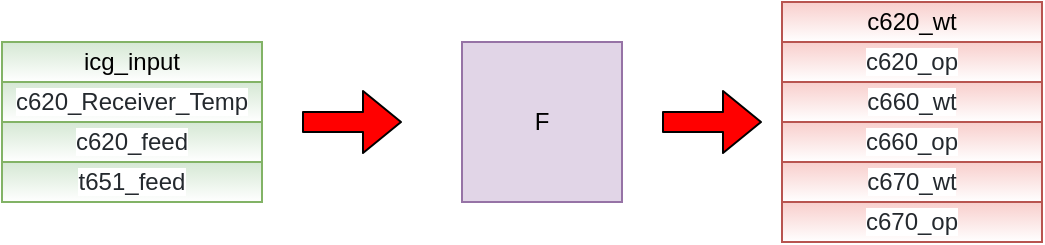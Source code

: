 <mxfile version="14.1.8" type="github"><diagram id="T_EwBehnVtcytZumjPza" name="Page-1"><mxGraphModel dx="1355" dy="725" grid="1" gridSize="10" guides="1" tooltips="1" connect="1" arrows="1" fold="1" page="1" pageScale="1" pageWidth="2339" pageHeight="3300" math="0" shadow="0"><root><mxCell id="0"/><mxCell id="1" parent="0"/><mxCell id="L6zhb36T0S3PWEiN2rpt-1" value="icg_input" style="text;html=1;align=center;verticalAlign=middle;whiteSpace=wrap;rounded=0;fillColor=#d5e8d4;strokeColor=#82b366;gradientColor=#ffffff;" vertex="1" parent="1"><mxGeometry x="330" y="240" width="130" height="20" as="geometry"/></mxCell><mxCell id="L6zhb36T0S3PWEiN2rpt-2" value="&lt;span style=&quot;color: rgb(36 , 41 , 46) ; font-family: , &amp;#34;consolas&amp;#34; , &amp;#34;liberation mono&amp;#34; , &amp;#34;menlo&amp;#34; , monospace ; background-color: rgb(255 , 255 , 255)&quot;&gt;c620_Receiver_Temp&lt;/span&gt;" style="text;html=1;align=center;verticalAlign=middle;whiteSpace=wrap;rounded=0;fillColor=#d5e8d4;strokeColor=#82b366;gradientColor=#ffffff;" vertex="1" parent="1"><mxGeometry x="330" y="260" width="130" height="20" as="geometry"/></mxCell><mxCell id="L6zhb36T0S3PWEiN2rpt-3" value="&lt;span style=&quot;color: rgb(36 , 41 , 46) ; font-family: , &amp;#34;consolas&amp;#34; , &amp;#34;liberation mono&amp;#34; , &amp;#34;menlo&amp;#34; , monospace ; background-color: rgb(255 , 255 , 255)&quot;&gt;c620_feed&lt;/span&gt;" style="text;html=1;align=center;verticalAlign=middle;whiteSpace=wrap;rounded=0;fillColor=#d5e8d4;strokeColor=#82b366;gradientColor=#ffffff;" vertex="1" parent="1"><mxGeometry x="330" y="280" width="130" height="20" as="geometry"/></mxCell><mxCell id="L6zhb36T0S3PWEiN2rpt-4" value="&lt;span style=&quot;color: rgb(36 , 41 , 46) ; font-family: , &amp;#34;consolas&amp;#34; , &amp;#34;liberation mono&amp;#34; , &amp;#34;menlo&amp;#34; , monospace ; background-color: rgb(255 , 255 , 255)&quot;&gt;t651_feed&lt;/span&gt;" style="text;html=1;align=center;verticalAlign=middle;whiteSpace=wrap;rounded=0;fillColor=#d5e8d4;strokeColor=#82b366;gradientColor=#ffffff;" vertex="1" parent="1"><mxGeometry x="330" y="300" width="130" height="20" as="geometry"/></mxCell><mxCell id="L6zhb36T0S3PWEiN2rpt-5" value="" style="shape=flexArrow;endArrow=classic;html=1;fillColor=#FF0000;" edge="1" parent="1"><mxGeometry width="50" height="50" relative="1" as="geometry"><mxPoint x="480" y="280" as="sourcePoint"/><mxPoint x="530" y="280" as="targetPoint"/></mxGeometry></mxCell><mxCell id="L6zhb36T0S3PWEiN2rpt-6" value="F" style="whiteSpace=wrap;html=1;aspect=fixed;strokeColor=#9673a6;fillColor=#e1d5e7;" vertex="1" parent="1"><mxGeometry x="560" y="240" width="80" height="80" as="geometry"/></mxCell><mxCell id="L6zhb36T0S3PWEiN2rpt-7" value="c620_wt" style="text;html=1;align=center;verticalAlign=middle;whiteSpace=wrap;rounded=0;fillColor=#f8cecc;strokeColor=#b85450;gradientColor=#ffffff;" vertex="1" parent="1"><mxGeometry x="720" y="220" width="130" height="20" as="geometry"/></mxCell><mxCell id="L6zhb36T0S3PWEiN2rpt-8" value="&lt;font color=&quot;#24292e&quot;&gt;&lt;span style=&quot;background-color: rgb(255 , 255 , 255)&quot;&gt;c620_op&lt;/span&gt;&lt;/font&gt;" style="text;html=1;align=center;verticalAlign=middle;whiteSpace=wrap;rounded=0;fillColor=#f8cecc;strokeColor=#b85450;gradientColor=#ffffff;" vertex="1" parent="1"><mxGeometry x="720" y="240" width="130" height="20" as="geometry"/></mxCell><mxCell id="L6zhb36T0S3PWEiN2rpt-9" value="&lt;span style=&quot;color: rgb(36 , 41 , 46) ; font-family: , &amp;#34;consolas&amp;#34; , &amp;#34;liberation mono&amp;#34; , &amp;#34;menlo&amp;#34; , monospace ; background-color: rgb(255 , 255 , 255)&quot;&gt;c660_wt&lt;/span&gt;" style="text;html=1;align=center;verticalAlign=middle;whiteSpace=wrap;rounded=0;fillColor=#f8cecc;strokeColor=#b85450;gradientColor=#ffffff;" vertex="1" parent="1"><mxGeometry x="720" y="260" width="130" height="20" as="geometry"/></mxCell><mxCell id="L6zhb36T0S3PWEiN2rpt-10" value="&lt;font color=&quot;#24292e&quot;&gt;&lt;span style=&quot;background-color: rgb(255 , 255 , 255)&quot;&gt;c660_op&lt;/span&gt;&lt;/font&gt;" style="text;html=1;align=center;verticalAlign=middle;whiteSpace=wrap;rounded=0;fillColor=#f8cecc;strokeColor=#b85450;gradientColor=#ffffff;" vertex="1" parent="1"><mxGeometry x="720" y="280" width="130" height="20" as="geometry"/></mxCell><mxCell id="L6zhb36T0S3PWEiN2rpt-11" value="&lt;span style=&quot;color: rgb(36 , 41 , 46) ; font-family: , &amp;#34;consolas&amp;#34; , &amp;#34;liberation mono&amp;#34; , &amp;#34;menlo&amp;#34; , monospace ; background-color: rgb(255 , 255 , 255)&quot;&gt;c670_wt&lt;/span&gt;" style="text;html=1;align=center;verticalAlign=middle;whiteSpace=wrap;rounded=0;fillColor=#f8cecc;strokeColor=#b85450;gradientColor=#ffffff;" vertex="1" parent="1"><mxGeometry x="720" y="300" width="130" height="20" as="geometry"/></mxCell><mxCell id="L6zhb36T0S3PWEiN2rpt-12" value="&lt;span style=&quot;color: rgb(36 , 41 , 46) ; font-family: , &amp;#34;consolas&amp;#34; , &amp;#34;liberation mono&amp;#34; , &amp;#34;menlo&amp;#34; , monospace ; background-color: rgb(255 , 255 , 255)&quot;&gt;c670_op&lt;/span&gt;" style="text;html=1;align=center;verticalAlign=middle;whiteSpace=wrap;rounded=0;fillColor=#f8cecc;strokeColor=#b85450;gradientColor=#ffffff;" vertex="1" parent="1"><mxGeometry x="720" y="320" width="130" height="20" as="geometry"/></mxCell><mxCell id="L6zhb36T0S3PWEiN2rpt-14" value="" style="shape=flexArrow;endArrow=classic;html=1;fillColor=#FF0000;" edge="1" parent="1"><mxGeometry width="50" height="50" relative="1" as="geometry"><mxPoint x="660" y="280" as="sourcePoint"/><mxPoint x="710" y="280" as="targetPoint"/></mxGeometry></mxCell></root></mxGraphModel></diagram></mxfile>